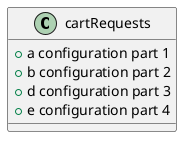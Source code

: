 @startuml

class cartRequests {
+ a configuration part 1
+ b configuration part 2
+ d configuration part 3
+ e configuration part 4
}

@enduml